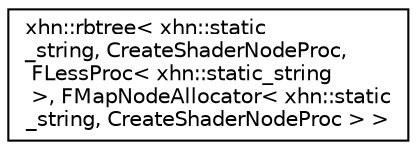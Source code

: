 digraph "Graphical Class Hierarchy"
{
  edge [fontname="Helvetica",fontsize="10",labelfontname="Helvetica",labelfontsize="10"];
  node [fontname="Helvetica",fontsize="10",shape=record];
  rankdir="LR";
  Node1 [label="xhn::rbtree\< xhn::static\l_string, CreateShaderNodeProc,\l FLessProc\< xhn::static_string\l \>, FMapNodeAllocator\< xhn::static\l_string, CreateShaderNodeProc \> \>",height=0.2,width=0.4,color="black", fillcolor="white", style="filled",URL="$classxhn_1_1rbtree.html"];
}
